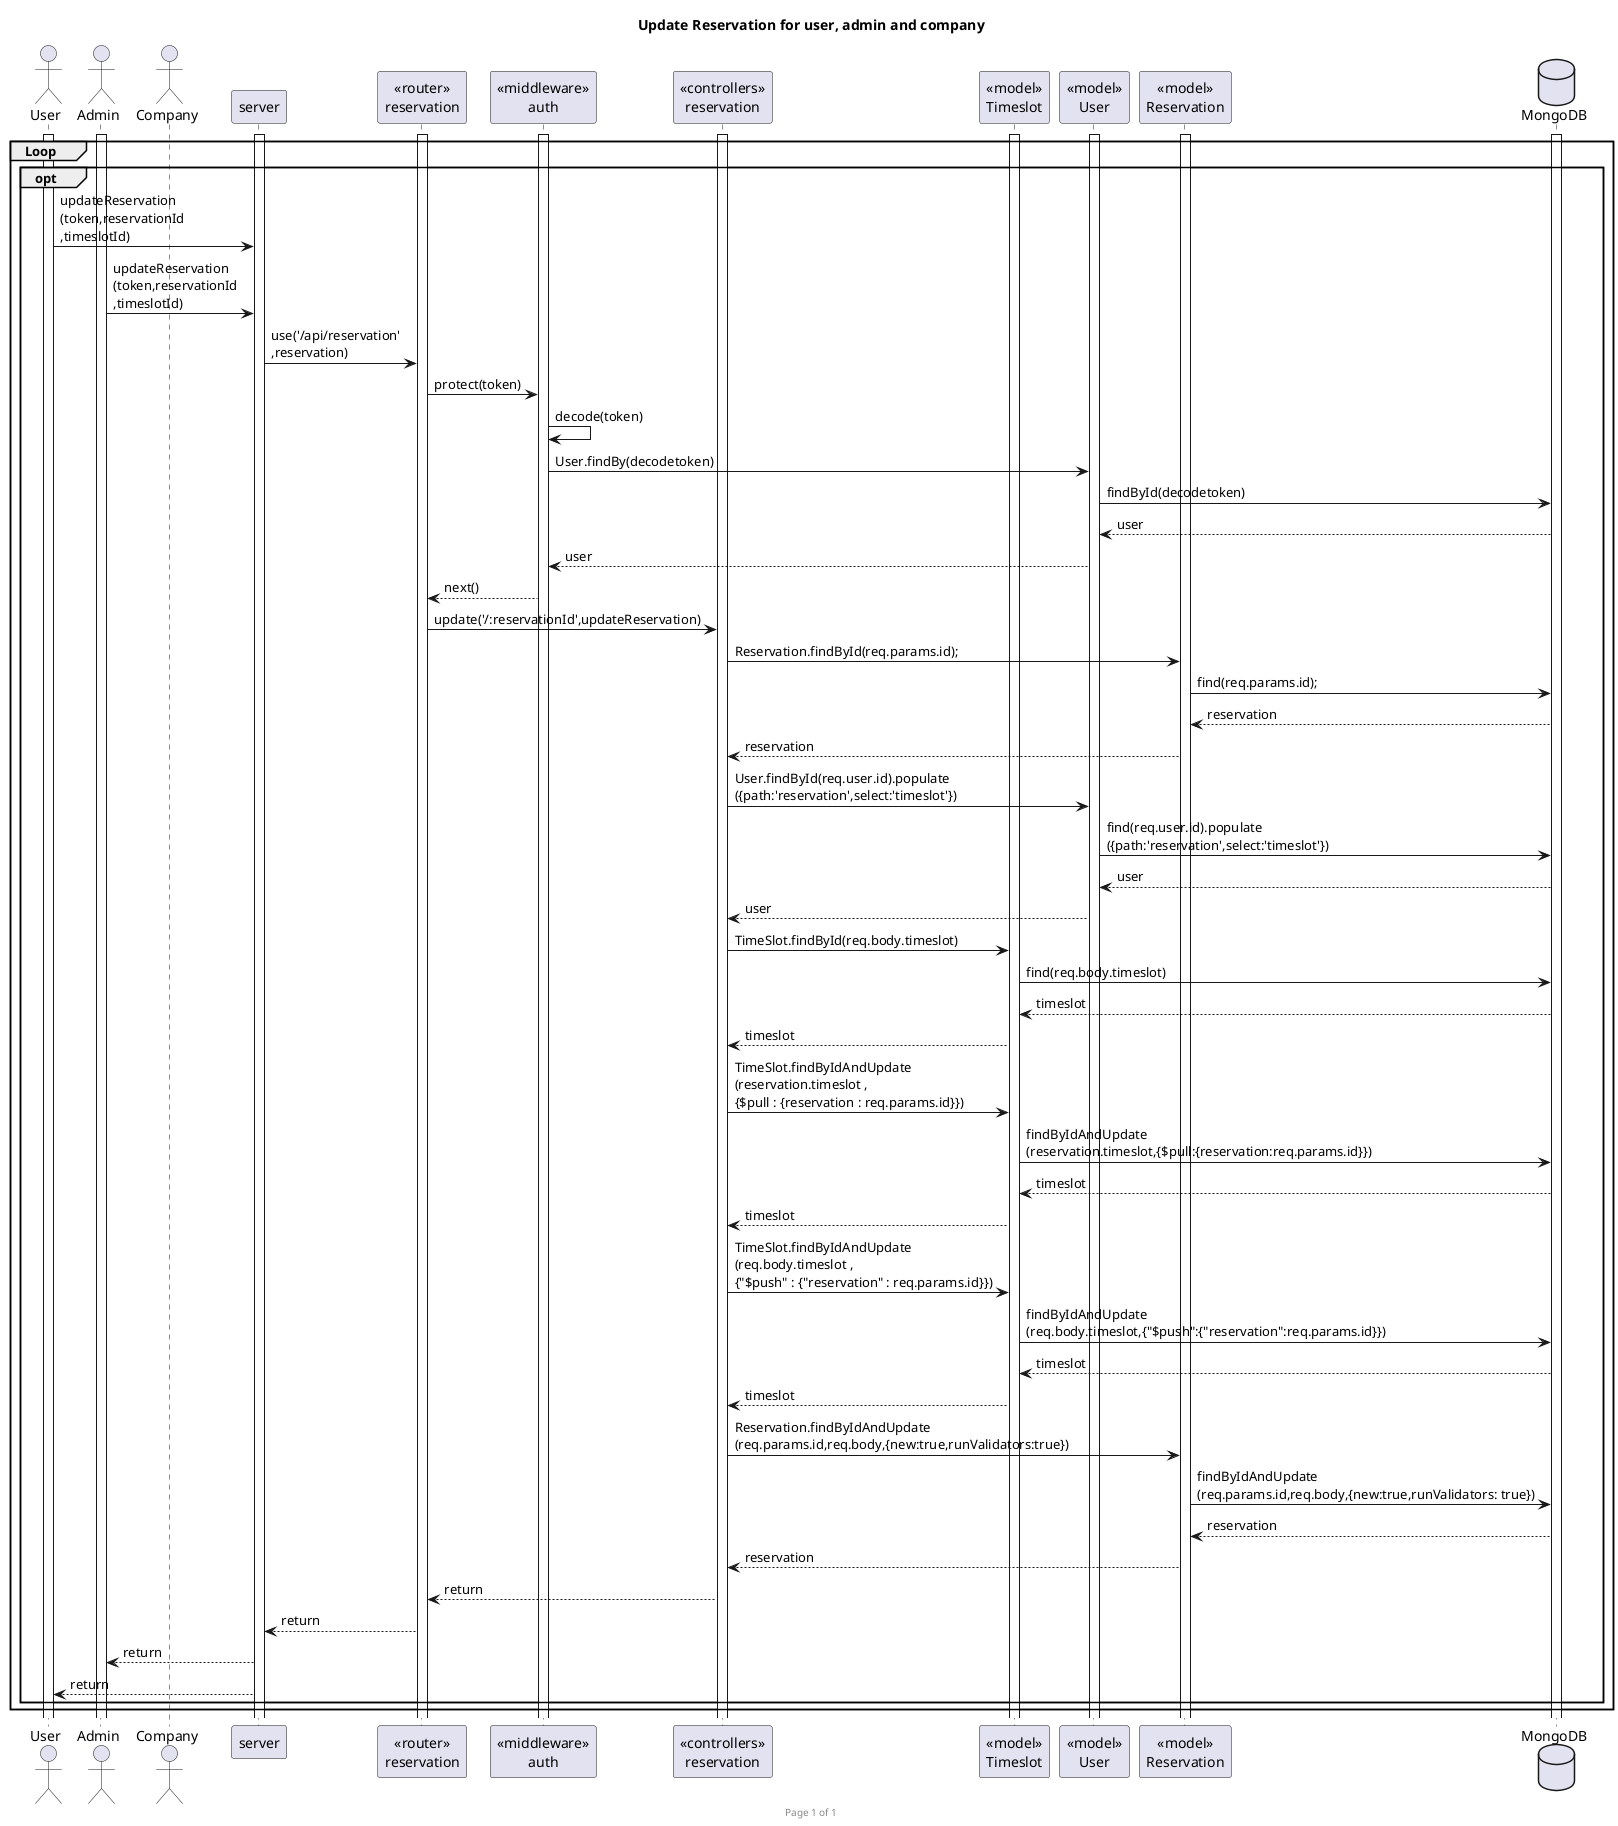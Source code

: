 @startuml updateReservation

footer Page %page% of %lastpage%
title "Update Reservation for user, admin and company"

actor "User" as user
actor "Admin" as admin
actor "Company" as company
participant "server" as server
participant "<<router>>\nreservation" as routerReserv
participant "<<middleware>>\nauth" as middleAuth
participant "<<controllers>>\nreservation" as controllersReserv
participant "<<model>>\nTimeslot" as modelTimeslot
participant "<<model>>\nUser" as modelUser
participant "<<model>>\nReservation" as modelReserv
database "MongoDB" as mongoDB

group Loop
    'get reservations for user
    group opt 
        activate user
        activate server
        activate routerReserv
        activate middleAuth
        activate controllersReserv
        activate modelUser
        activate modelReserv
        activate mongoDB
        activate admin
        activate modelTimeslot

        user->server :updateReservation\n(token,reservationId\n,timeslotId)
        admin -> server :updateReservation\n(token,reservationId\n,timeslotId)
        server->routerReserv :use('/api/reservation'\n,reservation)
        routerReserv -> middleAuth : protect(token)
        middleAuth -> middleAuth : decode(token)
        middleAuth -> modelUser : User.findBy(decodetoken)
        modelUser -> mongoDB : findById(decodetoken)

        modelUser <-- mongoDB : user
        middleAuth <-- modelUser : user
        routerReserv <-- middleAuth : next()

        routerReserv -> controllersReserv : update('/:reservationId',updateReservation)
        controllersReserv -> modelReserv :  Reservation.findById(req.params.id);
        modelReserv -> mongoDB :  find(req.params.id);

        modelReserv <-- mongoDB : reservation
        controllersReserv <-- modelReserv : reservation

        controllersReserv -> modelUser : User.findById(req.user.id).populate\n({path:'reservation',select:'timeslot'})
        modelUser -> mongoDB : find(req.user.id).populate\n({path:'reservation',select:'timeslot'})
        
        modelUser <-- mongoDB : user
        controllersReserv <-- modelUser : user

        controllersReserv -> modelTimeslot : TimeSlot.findById(req.body.timeslot)
        modelTimeslot -> mongoDB : find(req.body.timeslot)

        modelTimeslot <-- mongoDB : timeslot
        controllersReserv <-- modelTimeslot : timeslot

        controllersReserv -> modelTimeslot : TimeSlot.findByIdAndUpdate\n(reservation.timeslot , \n{$pull : {reservation : req.params.id}})
        modelTimeslot -> mongoDB : findByIdAndUpdate\n(reservation.timeslot,{$pull:{reservation:req.params.id}})
        
        modelTimeslot <-- mongoDB : timeslot
        controllersReserv <-- modelTimeslot : timeslot

        controllersReserv -> modelTimeslot : TimeSlot.findByIdAndUpdate\n(req.body.timeslot , \n{"$push" : {"reservation" : req.params.id}})
        modelTimeslot -> mongoDB : findByIdAndUpdate\n(req.body.timeslot,{"$push":{"reservation":req.params.id}})

        modelTimeslot <-- mongoDB : timeslot
        controllersReserv <-- modelTimeslot : timeslot

        controllersReserv -> modelReserv : Reservation.findByIdAndUpdate\n(req.params.id,req.body,{new:true,runValidators:true})
        modelReserv -> mongoDB : findByIdAndUpdate\n(req.params.id,req.body,{new:true,runValidators: true})

        modelReserv <-- mongoDB : reservation
        controllersReserv <-- modelReserv : reservation
        routerReserv <-- controllersReserv : return
        server <-- routerReserv : return
        admin <-- server : return
        user <-- server : return
    end
end

@enduml